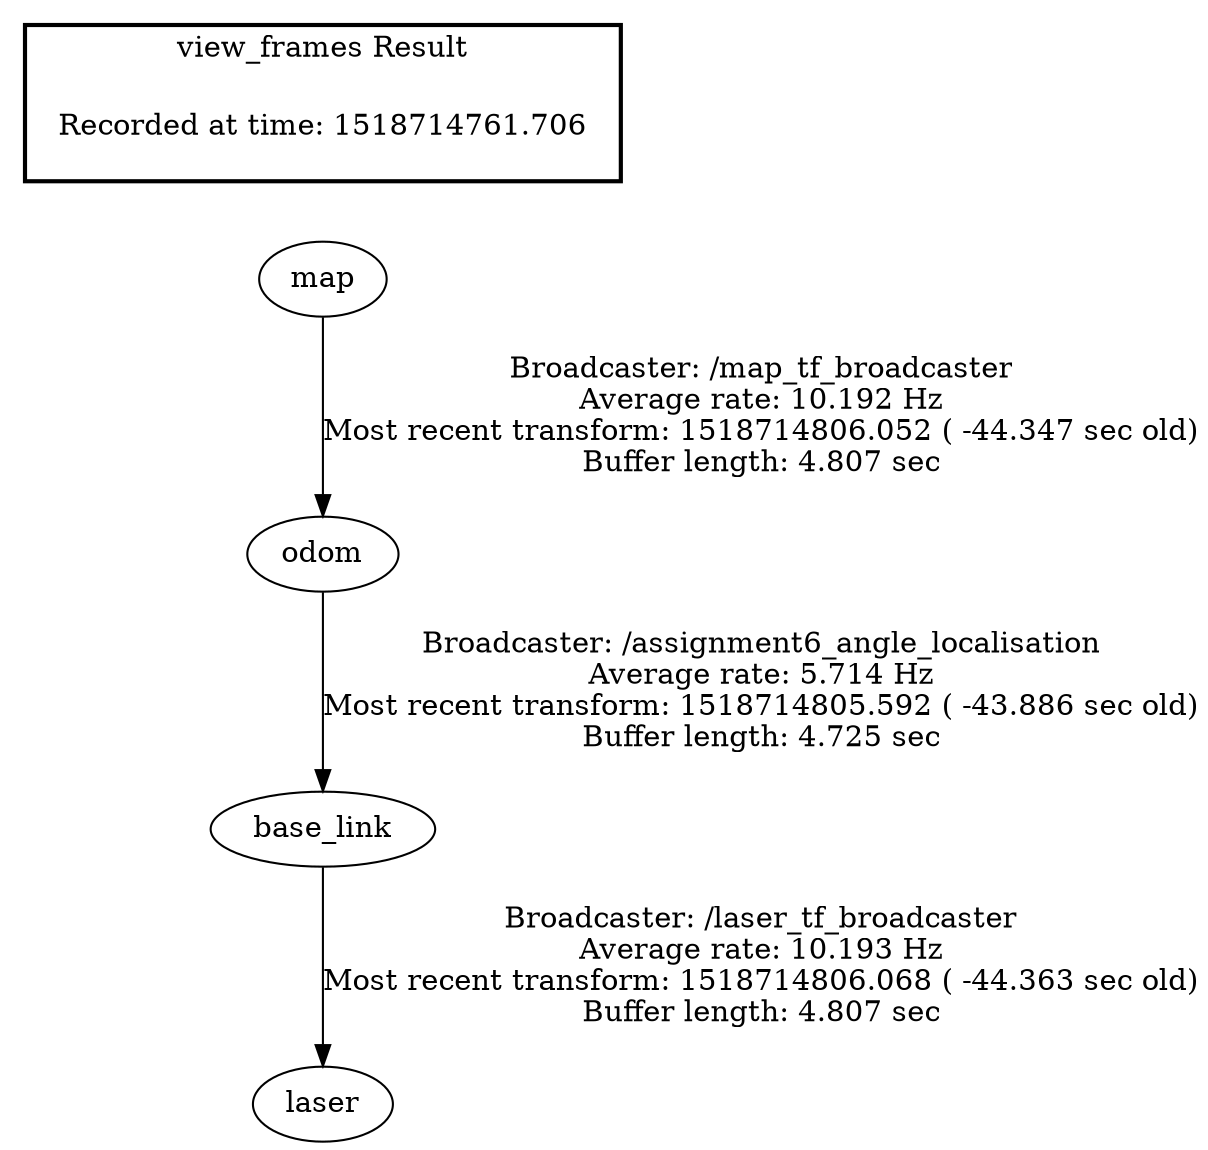 digraph G {
"odom" -> "base_link"[label="Broadcaster: /assignment6_angle_localisation\nAverage rate: 5.714 Hz\nMost recent transform: 1518714805.592 ( -43.886 sec old)\nBuffer length: 4.725 sec\n"];
"map" -> "odom"[label="Broadcaster: /map_tf_broadcaster\nAverage rate: 10.192 Hz\nMost recent transform: 1518714806.052 ( -44.347 sec old)\nBuffer length: 4.807 sec\n"];
"base_link" -> "laser"[label="Broadcaster: /laser_tf_broadcaster\nAverage rate: 10.193 Hz\nMost recent transform: 1518714806.068 ( -44.363 sec old)\nBuffer length: 4.807 sec\n"];
edge [style=invis];
 subgraph cluster_legend { style=bold; color=black; label ="view_frames Result";
"Recorded at time: 1518714761.706"[ shape=plaintext ] ;
 }->"map";
}